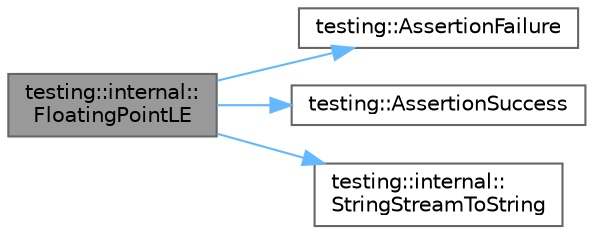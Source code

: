 digraph "testing::internal::FloatingPointLE"
{
 // LATEX_PDF_SIZE
  bgcolor="transparent";
  edge [fontname=Helvetica,fontsize=10,labelfontname=Helvetica,labelfontsize=10];
  node [fontname=Helvetica,fontsize=10,shape=box,height=0.2,width=0.4];
  rankdir="LR";
  Node1 [id="Node000001",label="testing::internal::\lFloatingPointLE",height=0.2,width=0.4,color="gray40", fillcolor="grey60", style="filled", fontcolor="black",tooltip=" "];
  Node1 -> Node2 [id="edge1_Node000001_Node000002",color="steelblue1",style="solid",tooltip=" "];
  Node2 [id="Node000002",label="testing::AssertionFailure",height=0.2,width=0.4,color="grey40", fillcolor="white", style="filled",URL="$namespacetesting.html#a75cb789614cb1c28c34627a4a3c053df",tooltip=" "];
  Node1 -> Node3 [id="edge2_Node000001_Node000003",color="steelblue1",style="solid",tooltip=" "];
  Node3 [id="Node000003",label="testing::AssertionSuccess",height=0.2,width=0.4,color="grey40", fillcolor="white", style="filled",URL="$namespacetesting.html#ac1d0baedb17286c5c6c87bd1a45da8ac",tooltip=" "];
  Node1 -> Node4 [id="edge3_Node000001_Node000004",color="steelblue1",style="solid",tooltip=" "];
  Node4 [id="Node000004",label="testing::internal::\lStringStreamToString",height=0.2,width=0.4,color="grey40", fillcolor="white", style="filled",URL="$namespacetesting_1_1internal.html#ac0a2b7f69fc829d80a39e925b6417e39",tooltip=" "];
}
